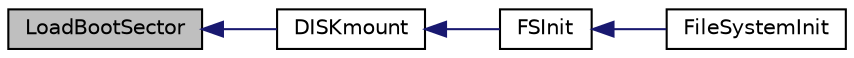 digraph "LoadBootSector"
{
  edge [fontname="Helvetica",fontsize="10",labelfontname="Helvetica",labelfontsize="10"];
  node [fontname="Helvetica",fontsize="10",shape=record];
  rankdir="LR";
  Node1 [label="LoadBootSector",height=0.2,width=0.4,color="black", fillcolor="grey75", style="filled", fontcolor="black"];
  Node1 -> Node2 [dir="back",color="midnightblue",fontsize="10",style="solid",fontname="Helvetica"];
  Node2 [label="DISKmount",height=0.2,width=0.4,color="black", fillcolor="white", style="filled",URL="$_internal_01_flash_8c.html#a477331baab18d704e6a8f36a5f7b27cc"];
  Node2 -> Node3 [dir="back",color="midnightblue",fontsize="10",style="solid",fontname="Helvetica"];
  Node3 [label="FSInit",height=0.2,width=0.4,color="black", fillcolor="white", style="filled",URL="$_f_s_i_o_8c.html#a77bf783068cdee8bbca1f73af66cb1c5"];
  Node3 -> Node4 [dir="back",color="midnightblue",fontsize="10",style="solid",fontname="Helvetica"];
  Node4 [label="FileSystemInit",height=0.2,width=0.4,color="black", fillcolor="white", style="filled",URL="$_file_system_8c.html#ab01f0d870ed113cf1f440cd29386c6de"];
}
